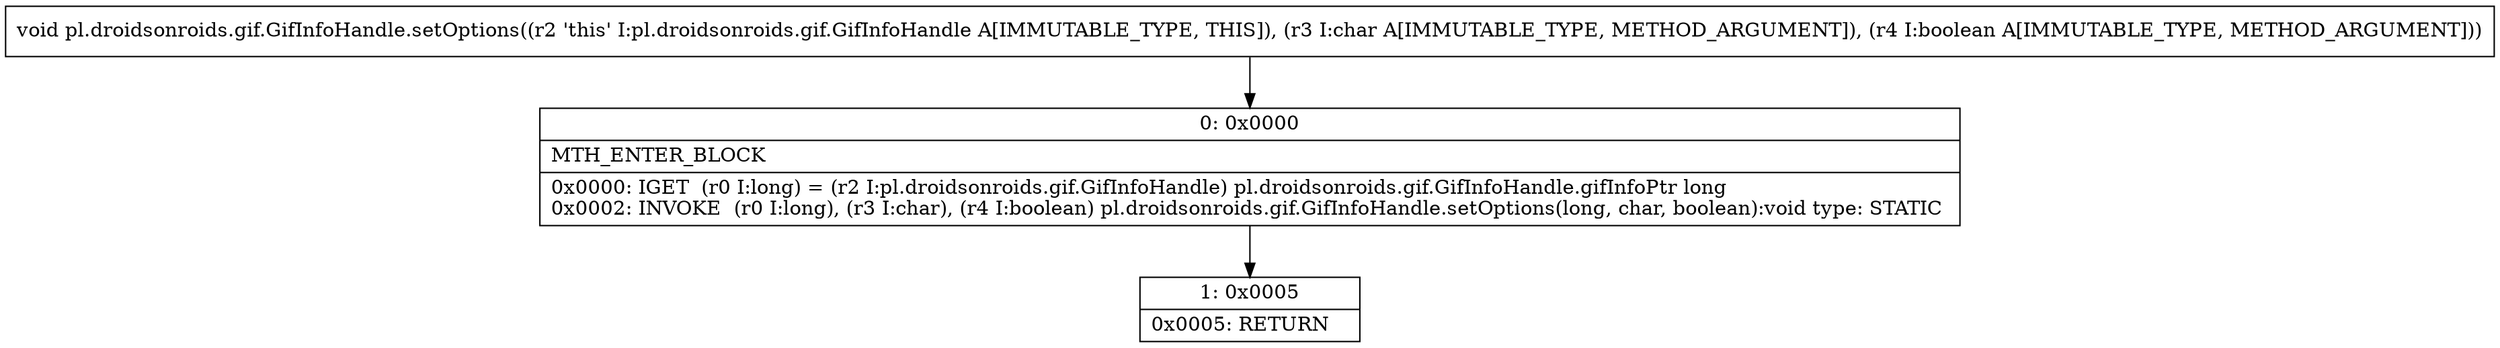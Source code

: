 digraph "CFG forpl.droidsonroids.gif.GifInfoHandle.setOptions(CZ)V" {
Node_0 [shape=record,label="{0\:\ 0x0000|MTH_ENTER_BLOCK\l|0x0000: IGET  (r0 I:long) = (r2 I:pl.droidsonroids.gif.GifInfoHandle) pl.droidsonroids.gif.GifInfoHandle.gifInfoPtr long \l0x0002: INVOKE  (r0 I:long), (r3 I:char), (r4 I:boolean) pl.droidsonroids.gif.GifInfoHandle.setOptions(long, char, boolean):void type: STATIC \l}"];
Node_1 [shape=record,label="{1\:\ 0x0005|0x0005: RETURN   \l}"];
MethodNode[shape=record,label="{void pl.droidsonroids.gif.GifInfoHandle.setOptions((r2 'this' I:pl.droidsonroids.gif.GifInfoHandle A[IMMUTABLE_TYPE, THIS]), (r3 I:char A[IMMUTABLE_TYPE, METHOD_ARGUMENT]), (r4 I:boolean A[IMMUTABLE_TYPE, METHOD_ARGUMENT])) }"];
MethodNode -> Node_0;
Node_0 -> Node_1;
}

